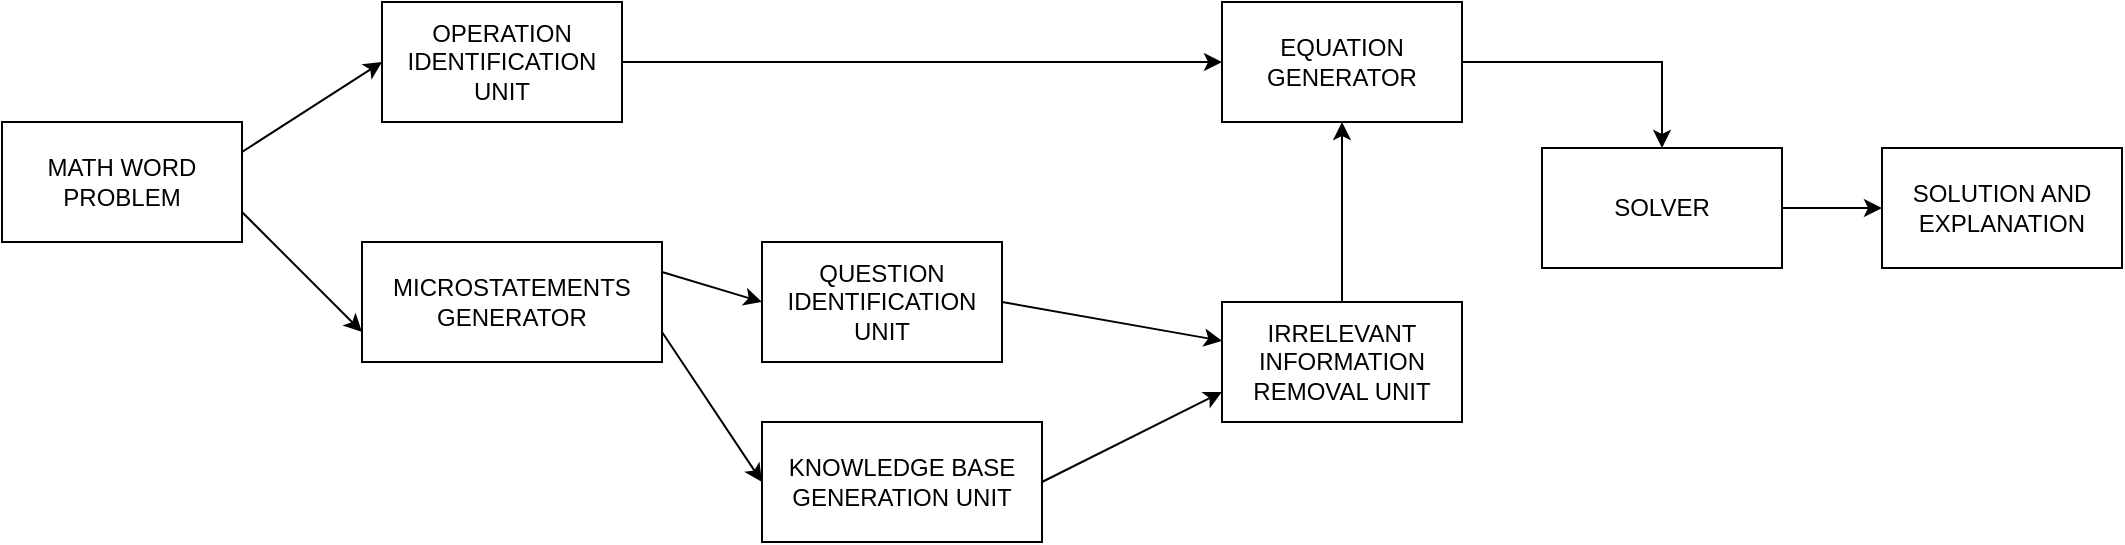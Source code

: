 <mxfile version="20.6.0" type="device"><diagram id="5__dFk-4HLFy_Efv40gk" name="Page-1"><mxGraphModel dx="83" dy="87" grid="1" gridSize="10" guides="1" tooltips="1" connect="1" arrows="1" fold="1" page="1" pageScale="1" pageWidth="1169" pageHeight="827" math="0" shadow="0"><root><mxCell id="0"/><mxCell id="1" parent="0"/><mxCell id="SevkBHnBcj8xCDz07GA2-1" value="MATH WORD PROBLEM" style="rounded=0;whiteSpace=wrap;html=1;" vertex="1" parent="1"><mxGeometry x="90" y="370" width="120" height="60" as="geometry"/></mxCell><mxCell id="SevkBHnBcj8xCDz07GA2-2" value="OPERATION IDENTIFICATION&lt;br&gt;UNIT" style="rounded=0;whiteSpace=wrap;html=1;" vertex="1" parent="1"><mxGeometry x="280" y="310" width="120" height="60" as="geometry"/></mxCell><mxCell id="SevkBHnBcj8xCDz07GA2-3" value="" style="endArrow=classic;html=1;rounded=0;entryX=0;entryY=0.5;entryDx=0;entryDy=0;exitX=1;exitY=0.25;exitDx=0;exitDy=0;" edge="1" parent="1" source="SevkBHnBcj8xCDz07GA2-1" target="SevkBHnBcj8xCDz07GA2-2"><mxGeometry width="50" height="50" relative="1" as="geometry"><mxPoint x="160" y="390" as="sourcePoint"/><mxPoint x="210" y="340" as="targetPoint"/></mxGeometry></mxCell><mxCell id="SevkBHnBcj8xCDz07GA2-4" value="MICROSTATEMENTS&lt;br&gt;GENERATOR" style="rounded=0;whiteSpace=wrap;html=1;" vertex="1" parent="1"><mxGeometry x="270" y="430" width="150" height="60" as="geometry"/></mxCell><mxCell id="SevkBHnBcj8xCDz07GA2-7" value="" style="endArrow=classic;html=1;rounded=0;entryX=0;entryY=0.75;entryDx=0;entryDy=0;exitX=1;exitY=0.75;exitDx=0;exitDy=0;" edge="1" parent="1" source="SevkBHnBcj8xCDz07GA2-1" target="SevkBHnBcj8xCDz07GA2-4"><mxGeometry width="50" height="50" relative="1" as="geometry"><mxPoint x="200" y="450" as="sourcePoint"/><mxPoint x="250" y="400" as="targetPoint"/></mxGeometry></mxCell><mxCell id="SevkBHnBcj8xCDz07GA2-8" value="QUESTION IDENTIFICATION&lt;br&gt;UNIT" style="rounded=0;whiteSpace=wrap;html=1;" vertex="1" parent="1"><mxGeometry x="470" y="430" width="120" height="60" as="geometry"/></mxCell><mxCell id="SevkBHnBcj8xCDz07GA2-9" value="KNOWLEDGE BASE GENERATION UNIT" style="rounded=0;whiteSpace=wrap;html=1;" vertex="1" parent="1"><mxGeometry x="470" y="520" width="140" height="60" as="geometry"/></mxCell><mxCell id="SevkBHnBcj8xCDz07GA2-11" value="" style="endArrow=classic;html=1;rounded=0;exitX=1;exitY=0.25;exitDx=0;exitDy=0;entryX=0;entryY=0.5;entryDx=0;entryDy=0;" edge="1" parent="1" source="SevkBHnBcj8xCDz07GA2-4" target="SevkBHnBcj8xCDz07GA2-8"><mxGeometry width="50" height="50" relative="1" as="geometry"><mxPoint x="480" y="413" as="sourcePoint"/><mxPoint x="530" y="363" as="targetPoint"/></mxGeometry></mxCell><mxCell id="SevkBHnBcj8xCDz07GA2-12" value="" style="endArrow=classic;html=1;rounded=0;entryX=0;entryY=0.5;entryDx=0;entryDy=0;exitX=1;exitY=0.75;exitDx=0;exitDy=0;" edge="1" parent="1" source="SevkBHnBcj8xCDz07GA2-4" target="SevkBHnBcj8xCDz07GA2-9"><mxGeometry width="50" height="50" relative="1" as="geometry"><mxPoint x="490" y="550" as="sourcePoint"/><mxPoint x="540" y="500" as="targetPoint"/></mxGeometry></mxCell><mxCell id="SevkBHnBcj8xCDz07GA2-13" value="" style="endArrow=classic;html=1;rounded=0;exitX=1;exitY=0.5;exitDx=0;exitDy=0;" edge="1" parent="1" source="SevkBHnBcj8xCDz07GA2-8" target="SevkBHnBcj8xCDz07GA2-14"><mxGeometry width="50" height="50" relative="1" as="geometry"><mxPoint x="500" y="300" as="sourcePoint"/><mxPoint x="550" y="250" as="targetPoint"/></mxGeometry></mxCell><mxCell id="SevkBHnBcj8xCDz07GA2-14" value="IRRELEVANT INFORMATION REMOVAL UNIT" style="rounded=0;whiteSpace=wrap;html=1;" vertex="1" parent="1"><mxGeometry x="700" y="460" width="120" height="60" as="geometry"/></mxCell><mxCell id="SevkBHnBcj8xCDz07GA2-15" value="" style="endArrow=classic;html=1;rounded=0;entryX=0;entryY=0.75;entryDx=0;entryDy=0;exitX=1;exitY=0.5;exitDx=0;exitDy=0;" edge="1" parent="1" source="SevkBHnBcj8xCDz07GA2-9" target="SevkBHnBcj8xCDz07GA2-14"><mxGeometry width="50" height="50" relative="1" as="geometry"><mxPoint x="740" y="680" as="sourcePoint"/><mxPoint x="790" y="630" as="targetPoint"/></mxGeometry></mxCell><mxCell id="SevkBHnBcj8xCDz07GA2-20" style="edgeStyle=orthogonalEdgeStyle;rounded=0;orthogonalLoop=1;jettySize=auto;html=1;exitX=1;exitY=0.5;exitDx=0;exitDy=0;" edge="1" parent="1" source="SevkBHnBcj8xCDz07GA2-16" target="SevkBHnBcj8xCDz07GA2-19"><mxGeometry relative="1" as="geometry"/></mxCell><mxCell id="SevkBHnBcj8xCDz07GA2-16" value="EQUATION GENERATOR" style="rounded=0;whiteSpace=wrap;html=1;" vertex="1" parent="1"><mxGeometry x="700" y="310" width="120" height="60" as="geometry"/></mxCell><mxCell id="SevkBHnBcj8xCDz07GA2-17" value="" style="endArrow=classic;html=1;rounded=0;entryX=0;entryY=0.5;entryDx=0;entryDy=0;exitX=1;exitY=0.5;exitDx=0;exitDy=0;" edge="1" parent="1" source="SevkBHnBcj8xCDz07GA2-2" target="SevkBHnBcj8xCDz07GA2-16"><mxGeometry width="50" height="50" relative="1" as="geometry"><mxPoint x="360" y="330" as="sourcePoint"/><mxPoint x="560" y="230" as="targetPoint"/></mxGeometry></mxCell><mxCell id="SevkBHnBcj8xCDz07GA2-18" value="" style="endArrow=classic;html=1;rounded=0;entryX=0.5;entryY=1;entryDx=0;entryDy=0;exitX=0.5;exitY=0;exitDx=0;exitDy=0;" edge="1" parent="1" source="SevkBHnBcj8xCDz07GA2-14" target="SevkBHnBcj8xCDz07GA2-16"><mxGeometry width="50" height="50" relative="1" as="geometry"><mxPoint x="510" y="280" as="sourcePoint"/><mxPoint x="560" y="230" as="targetPoint"/></mxGeometry></mxCell><mxCell id="SevkBHnBcj8xCDz07GA2-19" value="SOLVER" style="rounded=0;whiteSpace=wrap;html=1;" vertex="1" parent="1"><mxGeometry x="860" y="383" width="120" height="60" as="geometry"/></mxCell><mxCell id="SevkBHnBcj8xCDz07GA2-22" value="SOLUTION AND EXPLANATION" style="rounded=0;whiteSpace=wrap;html=1;" vertex="1" parent="1"><mxGeometry x="1030" y="383" width="120" height="60" as="geometry"/></mxCell><mxCell id="SevkBHnBcj8xCDz07GA2-23" value="" style="endArrow=classic;html=1;rounded=0;exitX=1;exitY=0.5;exitDx=0;exitDy=0;entryX=0;entryY=0.5;entryDx=0;entryDy=0;" edge="1" parent="1" source="SevkBHnBcj8xCDz07GA2-19" target="SevkBHnBcj8xCDz07GA2-22"><mxGeometry width="50" height="50" relative="1" as="geometry"><mxPoint x="990" y="440" as="sourcePoint"/><mxPoint x="1040" y="390" as="targetPoint"/></mxGeometry></mxCell></root></mxGraphModel></diagram></mxfile>